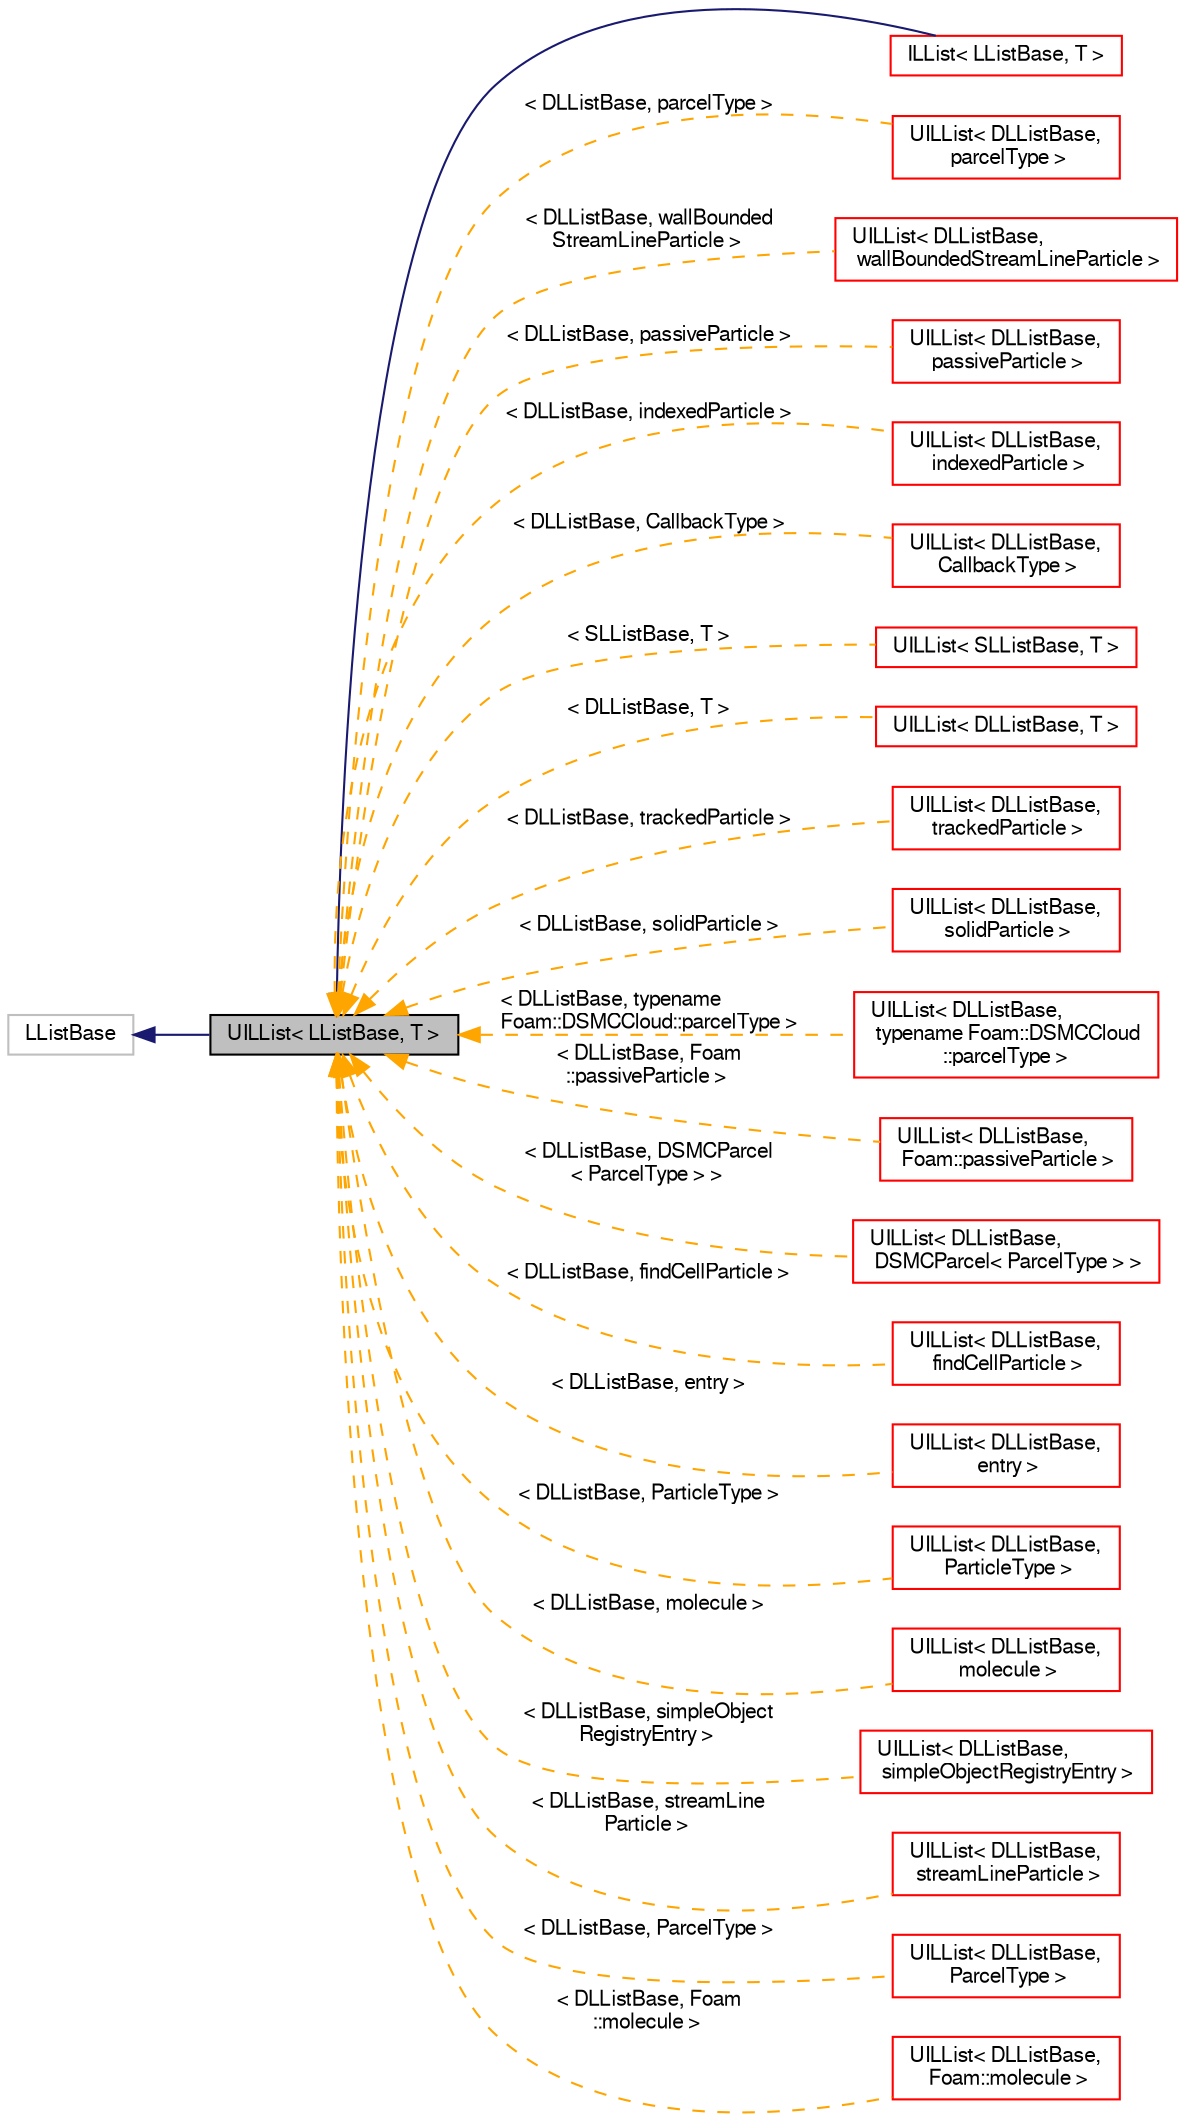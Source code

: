 digraph "UILList&lt; LListBase, T &gt;"
{
  bgcolor="transparent";
  edge [fontname="FreeSans",fontsize="10",labelfontname="FreeSans",labelfontsize="10"];
  node [fontname="FreeSans",fontsize="10",shape=record];
  rankdir="LR";
  Node1 [label="UILList\< LListBase, T \>",height=0.2,width=0.4,color="black", fillcolor="grey75", style="filled" fontcolor="black"];
  Node2 -> Node1 [dir="back",color="midnightblue",fontsize="10",style="solid",fontname="FreeSans"];
  Node2 [label="LListBase",height=0.2,width=0.4,color="grey75"];
  Node1 -> Node3 [dir="back",color="midnightblue",fontsize="10",style="solid",fontname="FreeSans"];
  Node3 [label="ILList\< LListBase, T \>",height=0.2,width=0.4,color="red",URL="$a01005.html",tooltip="Template class for intrusive linked lists. "];
  Node1 -> Node4 [dir="back",color="orange",fontsize="10",style="dashed",label=" \< DLListBase, parcelType \>" ,fontname="FreeSans"];
  Node4 [label="UILList\< DLListBase,\l parcelType \>",height=0.2,width=0.4,color="red",URL="$a02656.html"];
  Node1 -> Node5 [dir="back",color="orange",fontsize="10",style="dashed",label=" \< DLListBase, wallBounded\lStreamLineParticle \>" ,fontname="FreeSans"];
  Node5 [label="UILList\< DLListBase,\l wallBoundedStreamLineParticle \>",height=0.2,width=0.4,color="red",URL="$a02656.html"];
  Node1 -> Node6 [dir="back",color="orange",fontsize="10",style="dashed",label=" \< DLListBase, passiveParticle \>" ,fontname="FreeSans"];
  Node6 [label="UILList\< DLListBase,\l passiveParticle \>",height=0.2,width=0.4,color="red",URL="$a02656.html"];
  Node1 -> Node7 [dir="back",color="orange",fontsize="10",style="dashed",label=" \< DLListBase, indexedParticle \>" ,fontname="FreeSans"];
  Node7 [label="UILList\< DLListBase,\l indexedParticle \>",height=0.2,width=0.4,color="red",URL="$a02656.html"];
  Node1 -> Node8 [dir="back",color="orange",fontsize="10",style="dashed",label=" \< DLListBase, CallbackType \>" ,fontname="FreeSans"];
  Node8 [label="UILList\< DLListBase,\l CallbackType \>",height=0.2,width=0.4,color="red",URL="$a02656.html"];
  Node1 -> Node9 [dir="back",color="orange",fontsize="10",style="dashed",label=" \< SLListBase, T \>" ,fontname="FreeSans"];
  Node9 [label="UILList\< SLListBase, T \>",height=0.2,width=0.4,color="red",URL="$a02656.html"];
  Node1 -> Node10 [dir="back",color="orange",fontsize="10",style="dashed",label=" \< DLListBase, T \>" ,fontname="FreeSans"];
  Node10 [label="UILList\< DLListBase, T \>",height=0.2,width=0.4,color="red",URL="$a02656.html"];
  Node1 -> Node11 [dir="back",color="orange",fontsize="10",style="dashed",label=" \< DLListBase, trackedParticle \>" ,fontname="FreeSans"];
  Node11 [label="UILList\< DLListBase,\l trackedParticle \>",height=0.2,width=0.4,color="red",URL="$a02656.html"];
  Node1 -> Node12 [dir="back",color="orange",fontsize="10",style="dashed",label=" \< DLListBase, solidParticle \>" ,fontname="FreeSans"];
  Node12 [label="UILList\< DLListBase,\l solidParticle \>",height=0.2,width=0.4,color="red",URL="$a02656.html"];
  Node1 -> Node13 [dir="back",color="orange",fontsize="10",style="dashed",label=" \< DLListBase, typename\l Foam::DSMCCloud::parcelType \>" ,fontname="FreeSans"];
  Node13 [label="UILList\< DLListBase,\l typename Foam::DSMCCloud\l::parcelType \>",height=0.2,width=0.4,color="red",URL="$a02656.html"];
  Node1 -> Node14 [dir="back",color="orange",fontsize="10",style="dashed",label=" \< DLListBase, Foam\l::passiveParticle \>" ,fontname="FreeSans"];
  Node14 [label="UILList\< DLListBase,\l Foam::passiveParticle \>",height=0.2,width=0.4,color="red",URL="$a02656.html"];
  Node1 -> Node15 [dir="back",color="orange",fontsize="10",style="dashed",label=" \< DLListBase, DSMCParcel\l\< ParcelType \> \>" ,fontname="FreeSans"];
  Node15 [label="UILList\< DLListBase,\l DSMCParcel\< ParcelType \> \>",height=0.2,width=0.4,color="red",URL="$a02656.html"];
  Node1 -> Node16 [dir="back",color="orange",fontsize="10",style="dashed",label=" \< DLListBase, findCellParticle \>" ,fontname="FreeSans"];
  Node16 [label="UILList\< DLListBase,\l findCellParticle \>",height=0.2,width=0.4,color="red",URL="$a02656.html"];
  Node1 -> Node17 [dir="back",color="orange",fontsize="10",style="dashed",label=" \< DLListBase, entry \>" ,fontname="FreeSans"];
  Node17 [label="UILList\< DLListBase,\l entry \>",height=0.2,width=0.4,color="red",URL="$a02656.html"];
  Node1 -> Node18 [dir="back",color="orange",fontsize="10",style="dashed",label=" \< DLListBase, ParticleType \>" ,fontname="FreeSans"];
  Node18 [label="UILList\< DLListBase,\l ParticleType \>",height=0.2,width=0.4,color="red",URL="$a02656.html"];
  Node1 -> Node19 [dir="back",color="orange",fontsize="10",style="dashed",label=" \< DLListBase, molecule \>" ,fontname="FreeSans"];
  Node19 [label="UILList\< DLListBase,\l molecule \>",height=0.2,width=0.4,color="red",URL="$a02656.html"];
  Node1 -> Node20 [dir="back",color="orange",fontsize="10",style="dashed",label=" \< DLListBase, simpleObject\lRegistryEntry \>" ,fontname="FreeSans"];
  Node20 [label="UILList\< DLListBase,\l simpleObjectRegistryEntry \>",height=0.2,width=0.4,color="red",URL="$a02656.html"];
  Node1 -> Node21 [dir="back",color="orange",fontsize="10",style="dashed",label=" \< DLListBase, streamLine\lParticle \>" ,fontname="FreeSans"];
  Node21 [label="UILList\< DLListBase,\l streamLineParticle \>",height=0.2,width=0.4,color="red",URL="$a02656.html"];
  Node1 -> Node22 [dir="back",color="orange",fontsize="10",style="dashed",label=" \< DLListBase, ParcelType \>" ,fontname="FreeSans"];
  Node22 [label="UILList\< DLListBase,\l ParcelType \>",height=0.2,width=0.4,color="red",URL="$a02656.html"];
  Node1 -> Node23 [dir="back",color="orange",fontsize="10",style="dashed",label=" \< DLListBase, Foam\l::molecule \>" ,fontname="FreeSans"];
  Node23 [label="UILList\< DLListBase,\l Foam::molecule \>",height=0.2,width=0.4,color="red",URL="$a02656.html"];
}
